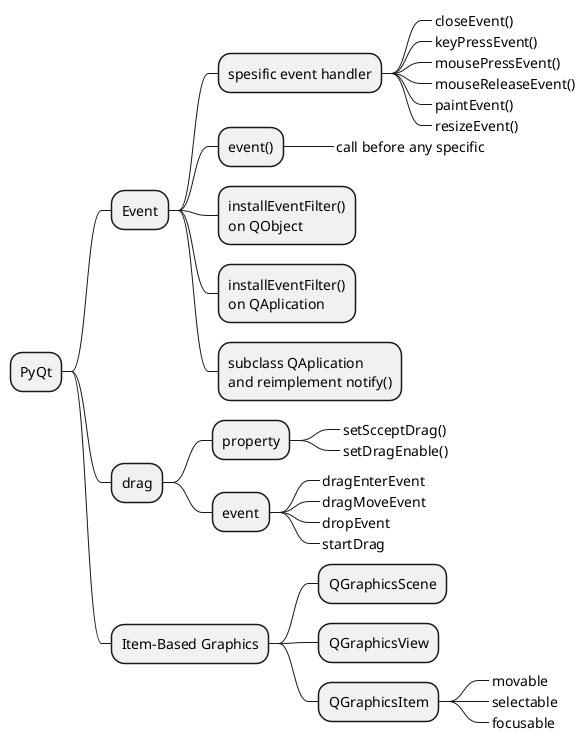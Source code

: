 @startmindmap
* PyQt
** Event
*** spesific event handler
****_ closeEvent()
****_ keyPressEvent()
****_ mousePressEvent()
****_ mouseReleaseEvent()
****_ paintEvent()
****_ resizeEvent()
*** event()
****_ call before any specific
***:installEventFilter()
on QObject;
***:installEventFilter()
on QAplication;
***:subclass QAplication
and reimplement notify();
** drag
*** property
****_ setScceptDrag()
****_ setDragEnable()
*** event
****_ dragEnterEvent
****_ dragMoveEvent
****_ dropEvent
****_ startDrag
** Item-Based Graphics
*** QGraphicsScene
*** QGraphicsView
*** QGraphicsItem
****_ movable
****_ selectable
****_ focusable



@endmindmap